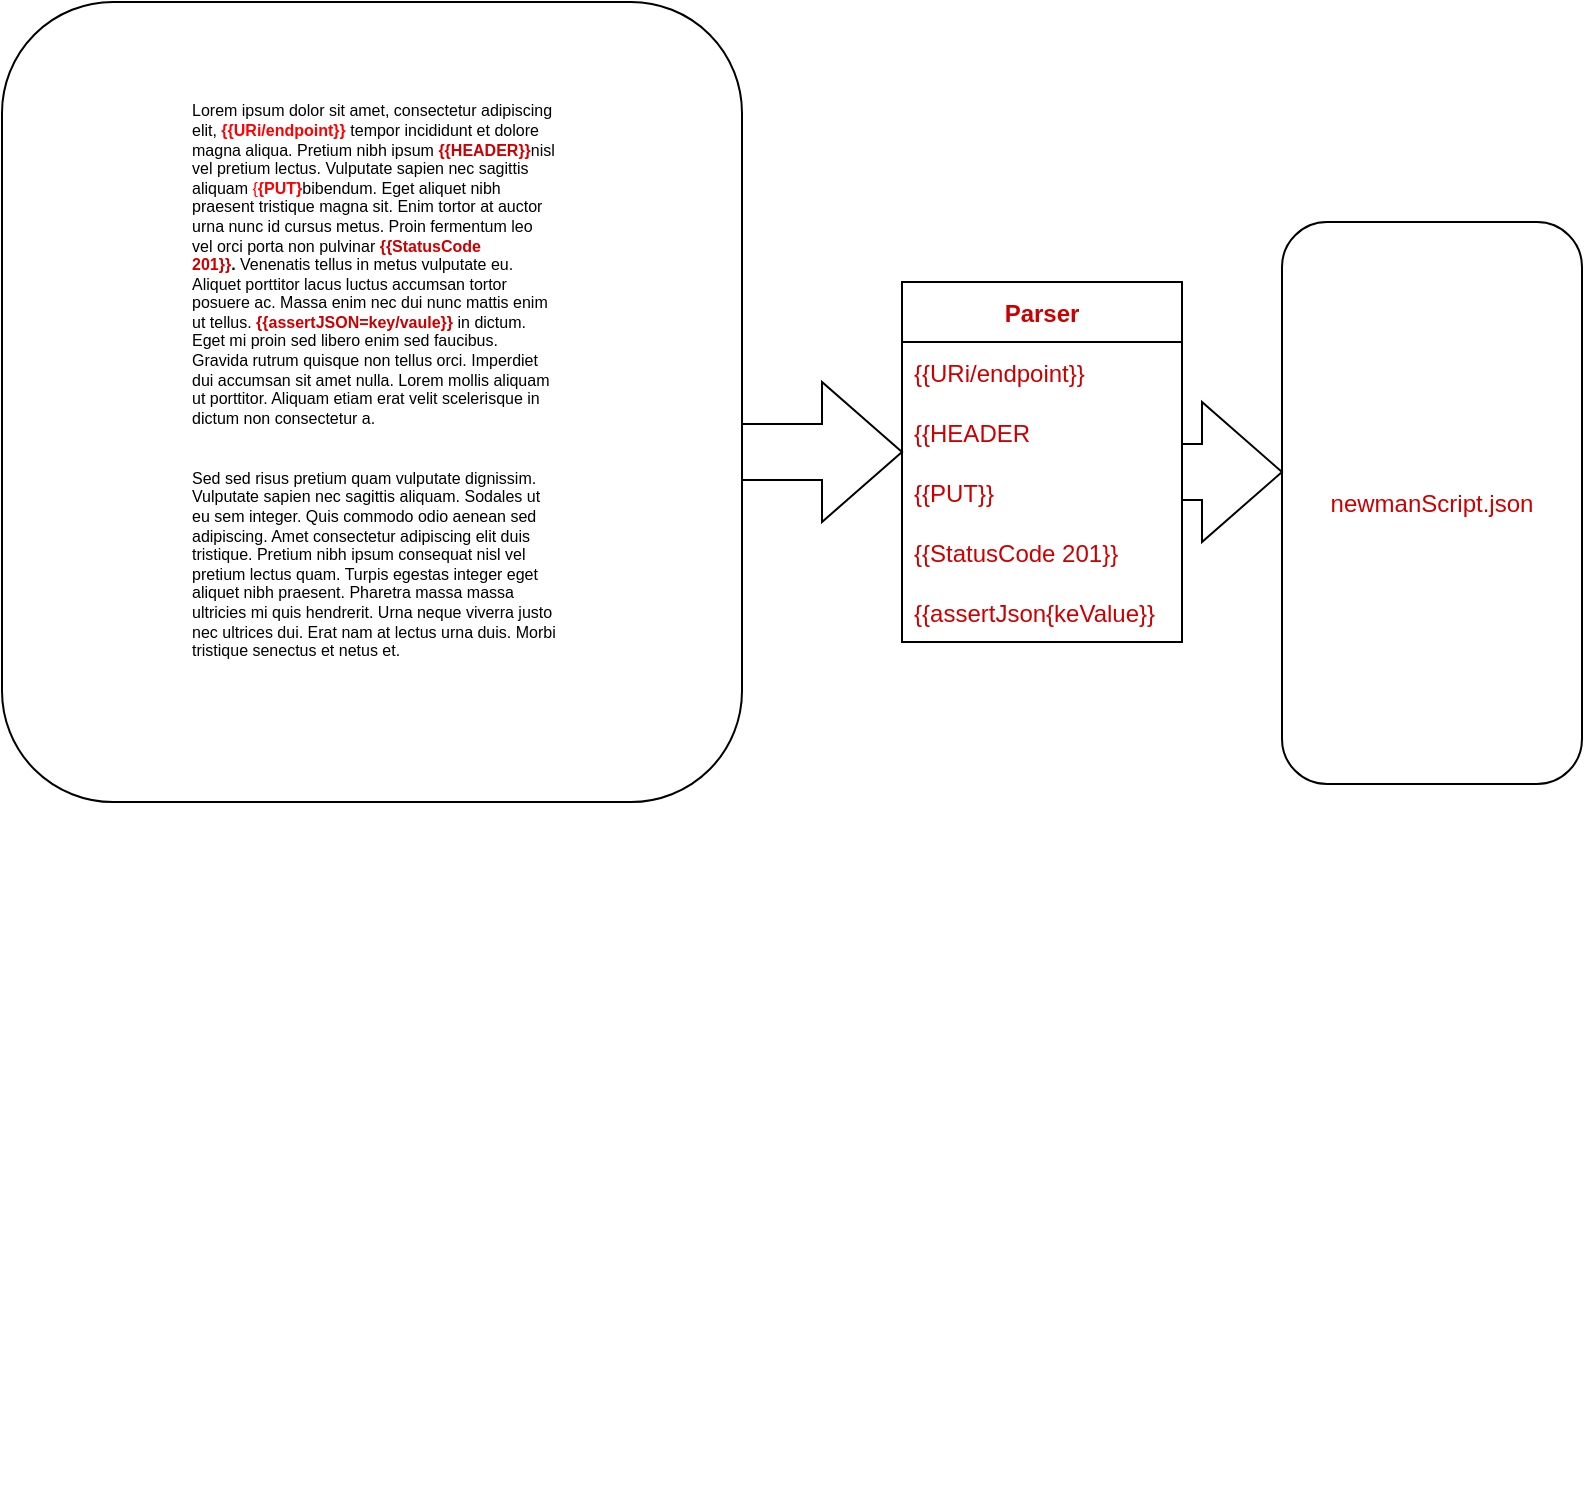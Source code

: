 <mxfile version="15.5.9" type="device"><diagram id="lO7scwP1fYr59QcznuEi" name="Page-1"><mxGraphModel dx="868" dy="1065" grid="1" gridSize="10" guides="1" tooltips="1" connect="1" arrows="1" fold="1" page="1" pageScale="1" pageWidth="827" pageHeight="583" math="0" shadow="0"><root><mxCell id="0"/><mxCell id="1" parent="0"/><mxCell id="KxfVkB0XuxtURX736RiX-6" value="&lt;h1&gt;&lt;br&gt;&lt;/h1&gt;" style="text;html=1;strokeColor=none;fillColor=none;spacing=5;spacingTop=-20;whiteSpace=wrap;overflow=hidden;rounded=0;fontSize=6;" parent="1" vertex="1"><mxGeometry x="30" y="40" width="300" height="420" as="geometry"/></mxCell><mxCell id="Y53H-6QzCeDJagIUQZgP-13" value="" style="rounded=1;whiteSpace=wrap;html=1;fontColor=#CC0000;" parent="1" vertex="1"><mxGeometry x="20" y="-291" width="370" height="400" as="geometry"/></mxCell><mxCell id="Y53H-6QzCeDJagIUQZgP-14" value="&lt;h1 style=&quot;color: rgb(0 , 0 , 0)&quot;&gt;&lt;span style=&quot;font-weight: normal&quot;&gt;Lorem ipsum dolor sit amet, consectetur adipiscing elit,&amp;nbsp;&lt;/span&gt;&lt;font color=&quot;#ff0000&quot;&gt;{{URi/endpoint}}&lt;/font&gt;&lt;font color=&quot;#ff0000&quot; style=&quot;font-weight: normal&quot;&gt;&amp;nbsp;&lt;/font&gt;&lt;span style=&quot;font-weight: normal&quot;&gt;tempor incididunt&amp;nbsp;&lt;/span&gt;&lt;span style=&quot;font-weight: normal&quot;&gt;et dolore magna aliqua. Pretium nibh ipsum&amp;nbsp;&lt;/span&gt;&lt;font color=&quot;#cc0000&quot;&gt;{{HEADER}}&lt;/font&gt;&lt;span style=&quot;font-weight: normal&quot;&gt;nisl vel pretium lectus. Vulputate sapien nec sagittis aliquam&amp;nbsp;&lt;/span&gt;&lt;font color=&quot;#ff0000&quot; style=&quot;font-weight: normal&quot;&gt;{&lt;/font&gt;&lt;font color=&quot;#ff0000&quot;&gt;{PUT}&lt;/font&gt;&lt;span style=&quot;font-weight: normal&quot;&gt;bibendum. Eget aliquet nibh praesent tristique magna sit. Enim tortor at auctor urna nunc id cursus metus. Proin fermentum leo vel orci porta non pulvinar&amp;nbsp;&lt;/span&gt;&lt;font color=&quot;#cc0000&quot;&gt;{{StatusCode 201}}&lt;/font&gt;.&lt;span style=&quot;font-weight: normal&quot;&gt;&amp;nbsp;Venenatis tellus in metus vulputate eu. Aliquet porttitor lacus luctus accumsan tortor posuere ac. Massa enim nec dui nunc mattis enim ut tellus.&amp;nbsp;&lt;/span&gt;&lt;font color=&quot;#cc0000&quot;&gt;{{assertJSON=key/vaule}}&amp;nbsp;&lt;/font&gt;&lt;span style=&quot;font-weight: normal&quot;&gt;in dictum. Eget mi proin sed libero enim sed faucibus. Gravida rutrum quisque non tellus orci. Imperdiet dui accumsan sit amet nulla. Lorem mollis aliquam ut porttitor. Aliquam etiam erat velit scelerisque in dictum non consectetur a.&lt;/span&gt;&lt;/h1&gt;&lt;h1 style=&quot;color: rgb(0 , 0 , 0)&quot;&gt;&lt;span style=&quot;font-weight: normal&quot;&gt;&lt;br&gt;&lt;/span&gt;&lt;/h1&gt;&lt;h1 style=&quot;color: rgb(0 , 0 , 0)&quot;&gt;&lt;span style=&quot;font-weight: normal&quot;&gt;Sed sed risus pretium quam vulputate dignissim. Vulputate sapien nec sagittis aliquam. Sodales ut eu sem integer. Quis commodo odio aenean sed adipiscing. Amet consectetur adipiscing elit duis tristique. Pretium nibh ipsum consequat nisl vel pretium lectus quam. Turpis egestas integer eget aliquet nibh praesent. Pharetra massa massa ultricies mi quis hendrerit. Urna neque viverra justo nec ultrices dui. Erat nam at lectus urna duis. Morbi tristique senectus et netus et.&lt;/span&gt;&lt;/h1&gt;" style="text;html=1;strokeColor=none;fillColor=none;spacing=5;spacingTop=-20;whiteSpace=wrap;overflow=hidden;rounded=0;fontSize=4;fontColor=#CC0000;" parent="1" vertex="1"><mxGeometry x="110" y="-236" width="190" height="290" as="geometry"/></mxCell><mxCell id="Y53H-6QzCeDJagIUQZgP-16" value="Parser" style="swimlane;fontStyle=1;childLayout=stackLayout;horizontal=1;startSize=30;horizontalStack=0;resizeParent=1;resizeParentMax=0;resizeLast=0;collapsible=1;marginBottom=0;fontSize=12;fontColor=#CC0000;" parent="1" vertex="1"><mxGeometry x="470" y="-151" width="140" height="180" as="geometry"/></mxCell><mxCell id="Y53H-6QzCeDJagIUQZgP-17" value="{{URi/endpoint}}" style="text;strokeColor=none;fillColor=none;align=left;verticalAlign=middle;spacingLeft=4;spacingRight=4;overflow=hidden;points=[[0,0.5],[1,0.5]];portConstraint=eastwest;rotatable=0;fontSize=12;fontColor=#CC0000;" parent="Y53H-6QzCeDJagIUQZgP-16" vertex="1"><mxGeometry y="30" width="140" height="30" as="geometry"/></mxCell><mxCell id="Y53H-6QzCeDJagIUQZgP-18" value="{{HEADER" style="text;strokeColor=none;fillColor=none;align=left;verticalAlign=middle;spacingLeft=4;spacingRight=4;overflow=hidden;points=[[0,0.5],[1,0.5]];portConstraint=eastwest;rotatable=0;fontSize=12;fontColor=#CC0000;" parent="Y53H-6QzCeDJagIUQZgP-16" vertex="1"><mxGeometry y="60" width="140" height="30" as="geometry"/></mxCell><mxCell id="Y53H-6QzCeDJagIUQZgP-19" value="{{PUT}}" style="text;strokeColor=none;fillColor=none;align=left;verticalAlign=middle;spacingLeft=4;spacingRight=4;overflow=hidden;points=[[0,0.5],[1,0.5]];portConstraint=eastwest;rotatable=0;fontSize=12;fontColor=#CC0000;" parent="Y53H-6QzCeDJagIUQZgP-16" vertex="1"><mxGeometry y="90" width="140" height="30" as="geometry"/></mxCell><mxCell id="Y53H-6QzCeDJagIUQZgP-20" value="{{StatusCode 201}}" style="text;strokeColor=none;fillColor=none;align=left;verticalAlign=middle;spacingLeft=4;spacingRight=4;overflow=hidden;points=[[0,0.5],[1,0.5]];portConstraint=eastwest;rotatable=0;fontSize=12;fontColor=#CC0000;" parent="Y53H-6QzCeDJagIUQZgP-16" vertex="1"><mxGeometry y="120" width="140" height="30" as="geometry"/></mxCell><mxCell id="Y53H-6QzCeDJagIUQZgP-21" value="{{assertJson{keValue}}" style="text;strokeColor=none;fillColor=none;align=left;verticalAlign=middle;spacingLeft=4;spacingRight=4;overflow=hidden;points=[[0,0.5],[1,0.5]];portConstraint=eastwest;rotatable=0;fontSize=12;fontColor=#CC0000;" parent="Y53H-6QzCeDJagIUQZgP-16" vertex="1"><mxGeometry y="150" width="140" height="30" as="geometry"/></mxCell><mxCell id="Y53H-6QzCeDJagIUQZgP-22" value="" style="html=1;shadow=0;dashed=0;align=center;verticalAlign=middle;shape=mxgraph.arrows2.arrow;dy=0.6;dx=40;notch=0;fontSize=12;fontColor=#CC0000;" parent="1" vertex="1"><mxGeometry x="390" y="-101" width="80" height="70" as="geometry"/></mxCell><mxCell id="Y53H-6QzCeDJagIUQZgP-23" value="newmanScript.json" style="rounded=1;whiteSpace=wrap;html=1;fontSize=12;fontColor=#CC0000;" parent="1" vertex="1"><mxGeometry x="660" y="-181" width="150" height="281" as="geometry"/></mxCell><mxCell id="Y53H-6QzCeDJagIUQZgP-24" value="" style="html=1;shadow=0;dashed=0;align=center;verticalAlign=middle;shape=mxgraph.arrows2.arrow;dy=0.6;dx=40;notch=0;fontSize=12;fontColor=#CC0000;" parent="1" vertex="1"><mxGeometry x="610" y="-91" width="50" height="70" as="geometry"/></mxCell></root></mxGraphModel></diagram></mxfile>